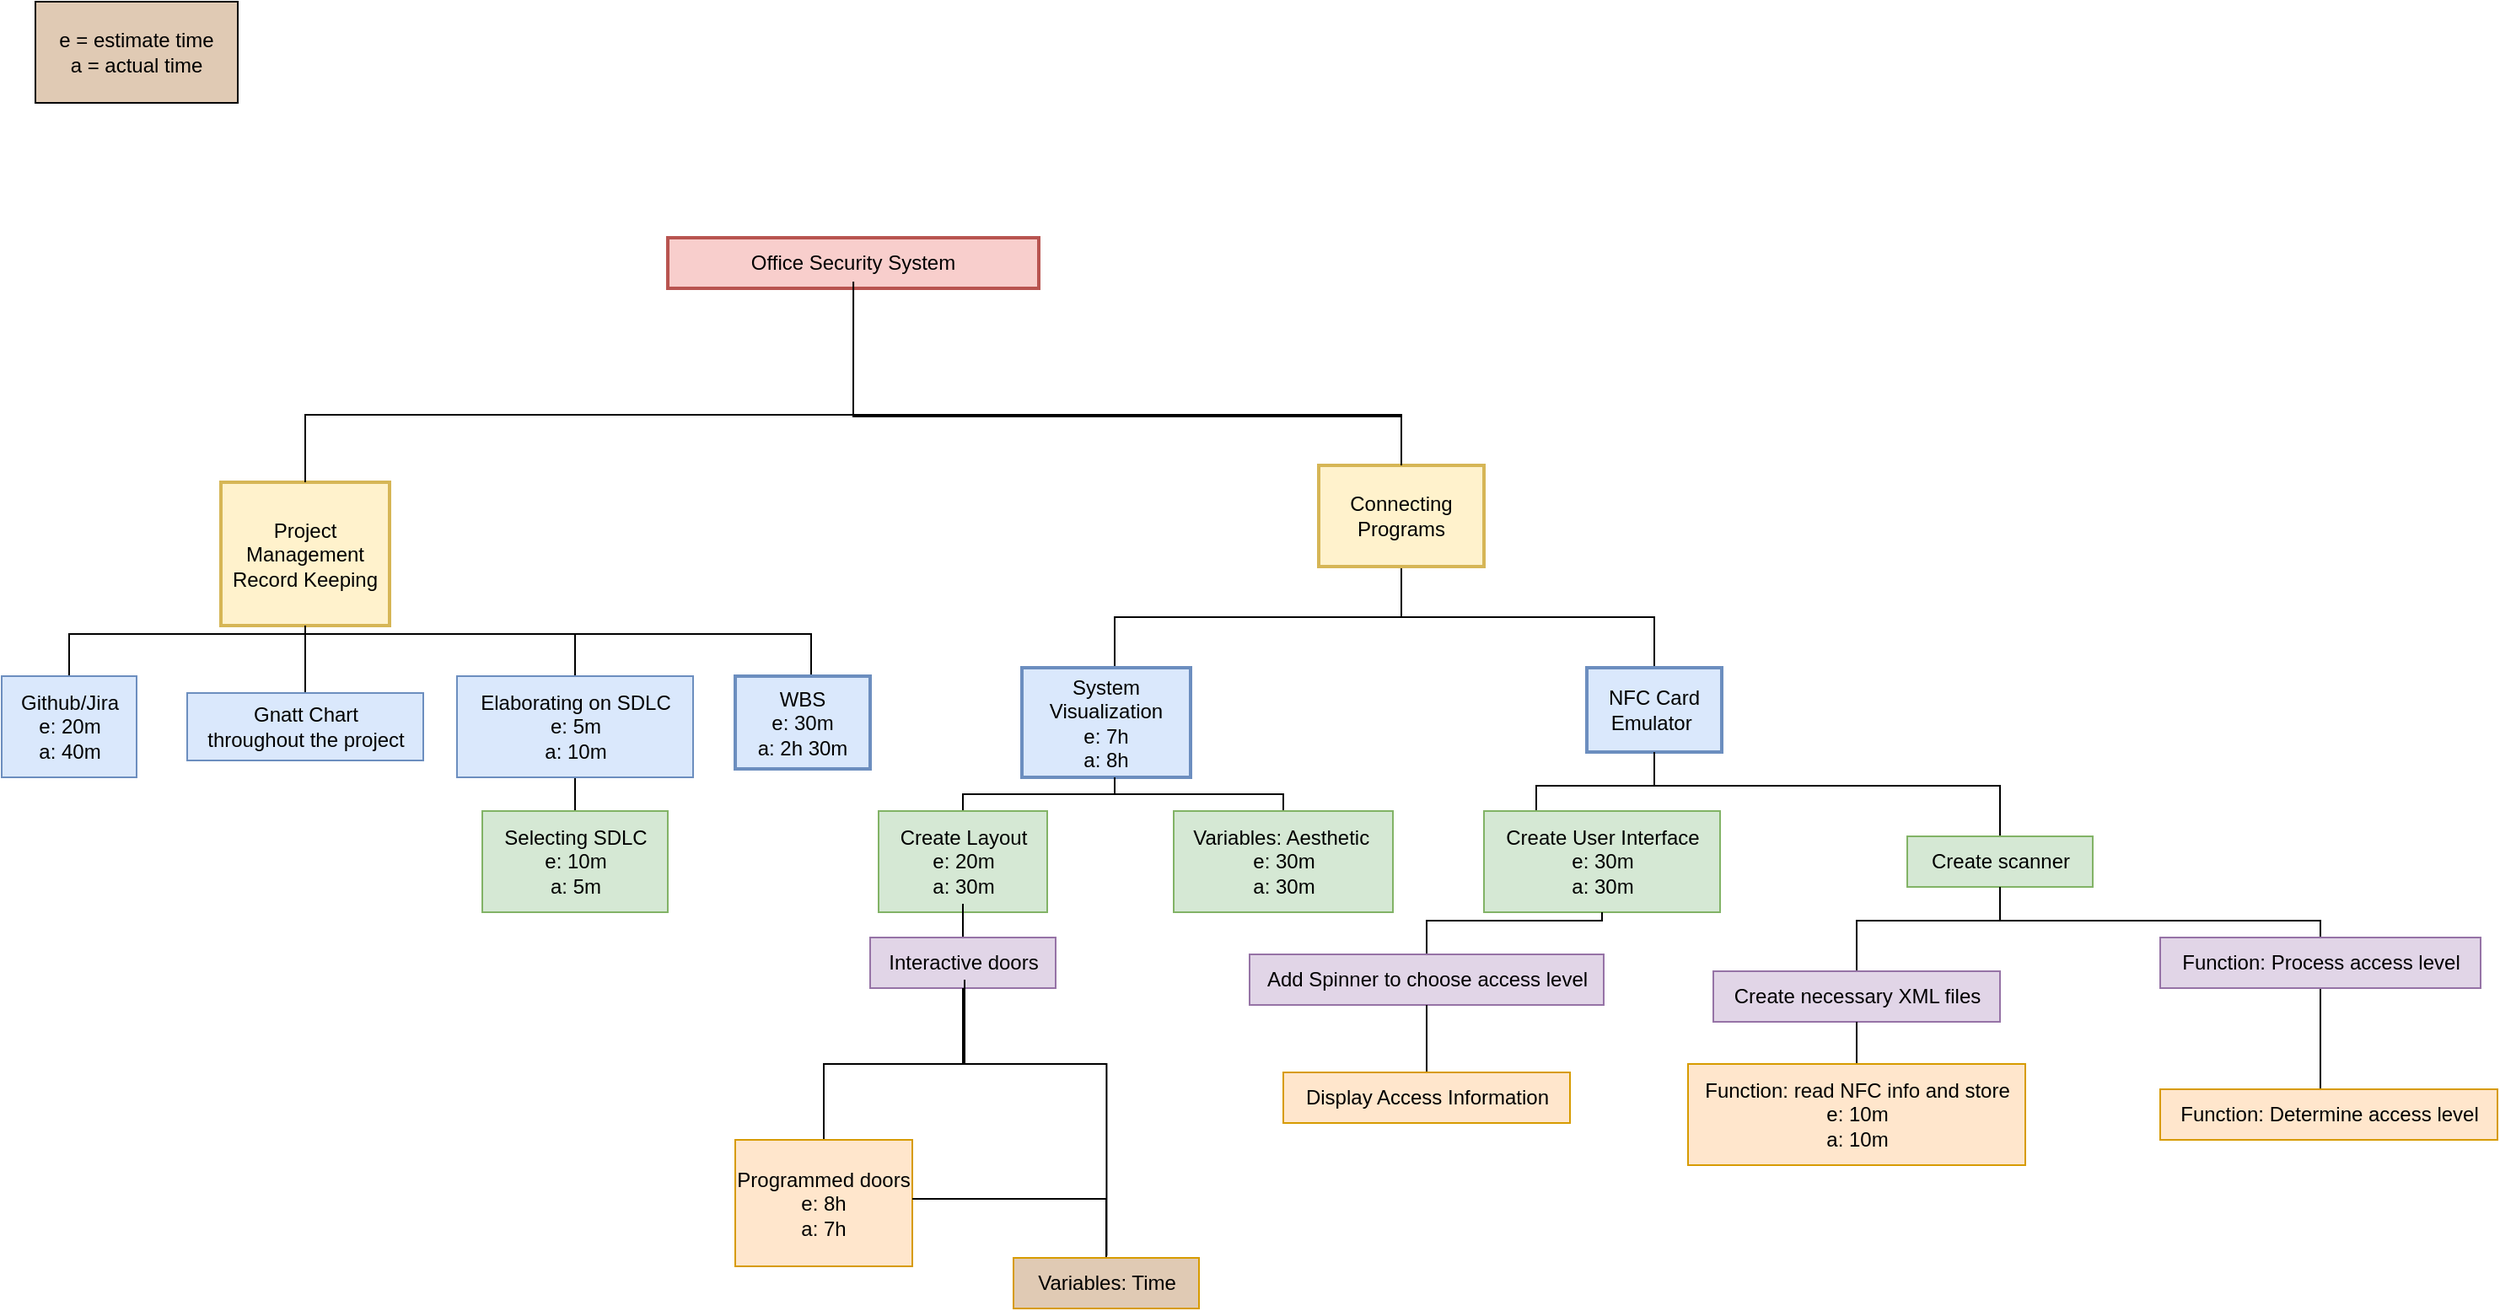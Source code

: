<mxfile version="20.4.1" type="device"><diagram id="EE8iB7MX44LSs6XcPGxk" name="Page-1"><mxGraphModel dx="1062" dy="1644" grid="1" gridSize="10" guides="1" tooltips="1" connect="1" arrows="1" fold="1" page="1" pageScale="1" pageWidth="1700" pageHeight="1100" math="0" shadow="0"><root><mxCell id="0"/><mxCell id="1" parent="0"/><mxCell id="ZWjXJzR2okZZIUNWNGTY-2" value="Office Security System" style="text;html=1;strokeColor=#b85450;fillColor=#f8cecc;align=center;verticalAlign=middle;whiteSpace=wrap;rounded=0;strokeWidth=2;" vertex="1" parent="1"><mxGeometry x="415" y="-900" width="220" height="30" as="geometry"/></mxCell><mxCell id="ZWjXJzR2okZZIUNWNGTY-9" value="Project Management Record Keeping" style="text;html=1;strokeColor=#d6b656;fillColor=#fff2cc;align=center;verticalAlign=middle;whiteSpace=wrap;rounded=0;strokeWidth=2;" vertex="1" parent="1"><mxGeometry x="150" y="-755" width="100" height="85" as="geometry"/></mxCell><mxCell id="ZWjXJzR2okZZIUNWNGTY-60" value="" style="edgeStyle=orthogonalEdgeStyle;rounded=0;orthogonalLoop=1;jettySize=auto;html=1;endArrow=none;endFill=0;exitX=0.5;exitY=0;exitDx=0;exitDy=0;" edge="1" parent="1" source="ZWjXJzR2okZZIUNWNGTY-12" target="ZWjXJzR2okZZIUNWNGTY-55"><mxGeometry relative="1" as="geometry"><Array as="points"><mxPoint x="680" y="-635"/><mxPoint x="680" y="-675"/><mxPoint x="850" y="-675"/></Array></mxGeometry></mxCell><mxCell id="ZWjXJzR2okZZIUNWNGTY-12" value="System&lt;br&gt;Visualization&lt;br&gt;e: 7h&lt;br&gt;a: 8h" style="text;html=1;strokeColor=#6c8ebf;fillColor=#dae8fc;align=center;verticalAlign=middle;whiteSpace=wrap;rounded=0;strokeWidth=2;" vertex="1" parent="1"><mxGeometry x="625" y="-645" width="100" height="65" as="geometry"/></mxCell><mxCell id="ZWjXJzR2okZZIUNWNGTY-35" value="" style="edgeStyle=orthogonalEdgeStyle;rounded=0;orthogonalLoop=1;jettySize=auto;html=1;endArrow=none;endFill=0;entryX=0.5;entryY=1;entryDx=0;entryDy=0;exitX=0.5;exitY=0;exitDx=0;exitDy=0;" edge="1" parent="1" source="ZWjXJzR2okZZIUNWNGTY-22" target="ZWjXJzR2okZZIUNWNGTY-55"><mxGeometry relative="1" as="geometry"><Array as="points"><mxPoint x="1000" y="-675"/><mxPoint x="850" y="-675"/></Array></mxGeometry></mxCell><mxCell id="ZWjXJzR2okZZIUNWNGTY-22" value="NFC Card Emulator&amp;nbsp;" style="text;html=1;strokeColor=#6c8ebf;fillColor=#dae8fc;align=center;verticalAlign=middle;whiteSpace=wrap;rounded=0;strokeWidth=2;" vertex="1" parent="1"><mxGeometry x="960" y="-645" width="80" height="50" as="geometry"/></mxCell><mxCell id="ZWjXJzR2okZZIUNWNGTY-65" value="" style="edgeStyle=orthogonalEdgeStyle;rounded=0;orthogonalLoop=1;jettySize=auto;html=1;endArrow=none;endFill=0;" edge="1" parent="1" source="ZWjXJzR2okZZIUNWNGTY-43" target="ZWjXJzR2okZZIUNWNGTY-9"><mxGeometry relative="1" as="geometry"/></mxCell><mxCell id="ZWjXJzR2okZZIUNWNGTY-43" value="Gnatt Chart&lt;br&gt;throughout the project" style="text;html=1;align=center;verticalAlign=middle;resizable=0;points=[];autosize=1;strokeColor=#6c8ebf;fillColor=#dae8fc;" vertex="1" parent="1"><mxGeometry x="130" y="-630" width="140" height="40" as="geometry"/></mxCell><mxCell id="ZWjXJzR2okZZIUNWNGTY-76" value="" style="edgeStyle=orthogonalEdgeStyle;rounded=0;orthogonalLoop=1;jettySize=auto;html=1;endArrow=none;endFill=0;" edge="1" parent="1" source="ZWjXJzR2okZZIUNWNGTY-44" target="ZWjXJzR2okZZIUNWNGTY-45"><mxGeometry relative="1" as="geometry"/></mxCell><mxCell id="ZWjXJzR2okZZIUNWNGTY-44" value="Selecting SDLC&lt;br&gt;e: 10m&lt;br&gt;a: 5m" style="text;html=1;align=center;verticalAlign=middle;resizable=0;points=[];autosize=1;strokeColor=#82b366;fillColor=#d5e8d4;" vertex="1" parent="1"><mxGeometry x="305" y="-560" width="110" height="60" as="geometry"/></mxCell><mxCell id="ZWjXJzR2okZZIUNWNGTY-73" value="" style="edgeStyle=orthogonalEdgeStyle;rounded=0;orthogonalLoop=1;jettySize=auto;html=1;endArrow=none;endFill=0;" edge="1" parent="1" source="ZWjXJzR2okZZIUNWNGTY-49" target="ZWjXJzR2okZZIUNWNGTY-9"><mxGeometry relative="1" as="geometry"><Array as="points"><mxPoint x="60" y="-665"/><mxPoint x="200" y="-665"/></Array></mxGeometry></mxCell><mxCell id="ZWjXJzR2okZZIUNWNGTY-49" value="Github/Jira&lt;br&gt;e: 20m&lt;br&gt;a: 40m" style="text;html=1;align=center;verticalAlign=middle;resizable=0;points=[];autosize=1;strokeColor=#6c8ebf;fillColor=#dae8fc;" vertex="1" parent="1"><mxGeometry x="20" y="-640" width="80" height="60" as="geometry"/></mxCell><mxCell id="ZWjXJzR2okZZIUNWNGTY-90" value="" style="edgeStyle=orthogonalEdgeStyle;rounded=0;orthogonalLoop=1;jettySize=auto;html=1;endArrow=none;endFill=0;" edge="1" parent="1" source="ZWjXJzR2okZZIUNWNGTY-50" target="ZWjXJzR2okZZIUNWNGTY-12"><mxGeometry relative="1" as="geometry"><Array as="points"><mxPoint x="590" y="-570"/><mxPoint x="680" y="-570"/></Array></mxGeometry></mxCell><mxCell id="ZWjXJzR2okZZIUNWNGTY-50" value="Create Layout&lt;br&gt;e: 20m&lt;br&gt;a: 30m" style="text;html=1;align=center;verticalAlign=middle;resizable=0;points=[];autosize=1;strokeColor=#82b366;fillColor=#d5e8d4;" vertex="1" parent="1"><mxGeometry x="540" y="-560" width="100" height="60" as="geometry"/></mxCell><mxCell id="ZWjXJzR2okZZIUNWNGTY-91" value="" style="edgeStyle=orthogonalEdgeStyle;rounded=0;orthogonalLoop=1;jettySize=auto;html=1;endArrow=none;endFill=0;" edge="1" parent="1" source="ZWjXJzR2okZZIUNWNGTY-51" target="ZWjXJzR2okZZIUNWNGTY-50"><mxGeometry relative="1" as="geometry"/></mxCell><mxCell id="ZWjXJzR2okZZIUNWNGTY-51" value="Interactive doors&lt;br&gt;" style="text;html=1;align=center;verticalAlign=middle;resizable=0;points=[];autosize=1;strokeColor=#9673a6;fillColor=#e1d5e7;" vertex="1" parent="1"><mxGeometry x="535" y="-485" width="110" height="30" as="geometry"/></mxCell><mxCell id="ZWjXJzR2okZZIUNWNGTY-70" value="" style="edgeStyle=orthogonalEdgeStyle;rounded=0;orthogonalLoop=1;jettySize=auto;html=1;endArrow=none;endFill=0;exitX=0.213;exitY=0.008;exitDx=0;exitDy=0;exitPerimeter=0;" edge="1" parent="1" source="ZWjXJzR2okZZIUNWNGTY-52" target="ZWjXJzR2okZZIUNWNGTY-22"><mxGeometry relative="1" as="geometry"><Array as="points"><mxPoint x="930" y="-545"/><mxPoint x="930" y="-575"/><mxPoint x="1000" y="-575"/></Array></mxGeometry></mxCell><mxCell id="ZWjXJzR2okZZIUNWNGTY-52" value="Create User Interface&lt;br&gt;e: 30m&lt;br&gt;a: 30m" style="text;html=1;align=center;verticalAlign=middle;resizable=0;points=[];autosize=1;strokeColor=#82b366;fillColor=#d5e8d4;" vertex="1" parent="1"><mxGeometry x="899" y="-560" width="140" height="60" as="geometry"/></mxCell><mxCell id="ZWjXJzR2okZZIUNWNGTY-71" value="" style="edgeStyle=orthogonalEdgeStyle;rounded=0;orthogonalLoop=1;jettySize=auto;html=1;endArrow=none;endFill=0;" edge="1" parent="1" source="ZWjXJzR2okZZIUNWNGTY-53" target="ZWjXJzR2okZZIUNWNGTY-22"><mxGeometry relative="1" as="geometry"><Array as="points"><mxPoint x="1205" y="-575"/><mxPoint x="1000" y="-575"/></Array></mxGeometry></mxCell><mxCell id="ZWjXJzR2okZZIUNWNGTY-53" value="Create scanner" style="text;html=1;align=center;verticalAlign=middle;resizable=0;points=[];autosize=1;strokeColor=#82b366;fillColor=#d5e8d4;" vertex="1" parent="1"><mxGeometry x="1150" y="-545" width="110" height="30" as="geometry"/></mxCell><mxCell id="ZWjXJzR2okZZIUNWNGTY-56" value="" style="edgeStyle=orthogonalEdgeStyle;rounded=0;orthogonalLoop=1;jettySize=auto;html=1;endArrow=none;endFill=0;" edge="1" parent="1"><mxGeometry relative="1" as="geometry"><mxPoint x="850.0" y="-769" as="sourcePoint"/><mxPoint x="525.048" y="-874" as="targetPoint"/><Array as="points"><mxPoint x="850" y="-794"/><mxPoint x="525" y="-794"/></Array></mxGeometry></mxCell><mxCell id="ZWjXJzR2okZZIUNWNGTY-55" value="Connecting Programs" style="text;html=1;strokeColor=#d6b656;fillColor=#fff2cc;align=center;verticalAlign=middle;whiteSpace=wrap;rounded=0;strokeWidth=2;" vertex="1" parent="1"><mxGeometry x="801" y="-765" width="98" height="60" as="geometry"/></mxCell><mxCell id="ZWjXJzR2okZZIUNWNGTY-57" value="" style="edgeStyle=orthogonalEdgeStyle;rounded=0;orthogonalLoop=1;jettySize=auto;html=1;endArrow=none;endFill=0;" edge="1" parent="1" source="ZWjXJzR2okZZIUNWNGTY-9" target="ZWjXJzR2okZZIUNWNGTY-55"><mxGeometry relative="1" as="geometry"><mxPoint x="200" y="-715" as="sourcePoint"/><mxPoint x="850" y="-815" as="targetPoint"/><Array as="points"><mxPoint x="200" y="-795"/><mxPoint x="850" y="-795"/></Array></mxGeometry></mxCell><mxCell id="ZWjXJzR2okZZIUNWNGTY-78" value="" style="edgeStyle=orthogonalEdgeStyle;rounded=0;orthogonalLoop=1;jettySize=auto;html=1;endArrow=none;endFill=0;" edge="1" parent="1" source="ZWjXJzR2okZZIUNWNGTY-45" target="ZWjXJzR2okZZIUNWNGTY-9"><mxGeometry relative="1" as="geometry"><Array as="points"><mxPoint x="360" y="-665"/><mxPoint x="200" y="-665"/></Array></mxGeometry></mxCell><mxCell id="ZWjXJzR2okZZIUNWNGTY-45" value="Elaborating on SDLC&lt;br&gt;e: 5m&lt;br&gt;a: 10m" style="text;html=1;align=center;verticalAlign=middle;resizable=0;points=[];autosize=1;strokeColor=#6c8ebf;fillColor=#dae8fc;" vertex="1" parent="1"><mxGeometry x="290" y="-640" width="140" height="60" as="geometry"/></mxCell><mxCell id="ZWjXJzR2okZZIUNWNGTY-79" value="" style="edgeStyle=orthogonalEdgeStyle;rounded=0;orthogonalLoop=1;jettySize=auto;html=1;endArrow=none;endFill=0;startArrow=none;entryX=0.5;entryY=1;entryDx=0;entryDy=0;" edge="1" parent="1" source="ZWjXJzR2okZZIUNWNGTY-42" target="ZWjXJzR2okZZIUNWNGTY-9"><mxGeometry relative="1" as="geometry"><mxPoint x="500" y="-565" as="sourcePoint"/><mxPoint x="200" y="-759.0" as="targetPoint"/><Array as="points"><mxPoint x="500" y="-665"/><mxPoint x="200" y="-665"/></Array></mxGeometry></mxCell><mxCell id="ZWjXJzR2okZZIUNWNGTY-42" value="WBS&lt;br&gt;e: 30m&lt;br&gt;a: 2h 30m" style="text;html=1;strokeColor=#6c8ebf;fillColor=#dae8fc;align=center;verticalAlign=middle;whiteSpace=wrap;rounded=0;strokeWidth=2;" vertex="1" parent="1"><mxGeometry x="455" y="-640" width="80" height="55" as="geometry"/></mxCell><mxCell id="ZWjXJzR2okZZIUNWNGTY-85" value="" style="edgeStyle=orthogonalEdgeStyle;rounded=0;orthogonalLoop=1;jettySize=auto;html=1;endArrow=none;endFill=0;" edge="1" parent="1" source="ZWjXJzR2okZZIUNWNGTY-83" target="ZWjXJzR2okZZIUNWNGTY-51"><mxGeometry relative="1" as="geometry"/></mxCell><mxCell id="ZWjXJzR2okZZIUNWNGTY-83" value="Programmed doors&lt;br&gt;e: 8h&lt;br&gt;a: 7h" style="text;html=1;strokeColor=#d79b00;fillColor=#ffe6cc;align=center;verticalAlign=middle;whiteSpace=wrap;rounded=0;strokeWidth=1;" vertex="1" parent="1"><mxGeometry x="455" y="-365" width="105" height="75" as="geometry"/></mxCell><mxCell id="ZWjXJzR2okZZIUNWNGTY-89" value="" style="edgeStyle=orthogonalEdgeStyle;rounded=0;orthogonalLoop=1;jettySize=auto;html=1;endArrow=none;endFill=0;" edge="1" parent="1" source="ZWjXJzR2okZZIUNWNGTY-86" target="ZWjXJzR2okZZIUNWNGTY-12"><mxGeometry relative="1" as="geometry"><Array as="points"><mxPoint x="780" y="-570"/><mxPoint x="680" y="-570"/></Array></mxGeometry></mxCell><mxCell id="ZWjXJzR2okZZIUNWNGTY-86" value="Variables: Aesthetic&amp;nbsp;&lt;br&gt;e: 30m&lt;br&gt;a: 30m" style="text;html=1;align=center;verticalAlign=middle;resizable=0;points=[];autosize=1;strokeColor=#82b366;fillColor=#d5e8d4;" vertex="1" parent="1"><mxGeometry x="715" y="-560" width="130" height="60" as="geometry"/></mxCell><mxCell id="ZWjXJzR2okZZIUNWNGTY-88" value="" style="edgeStyle=orthogonalEdgeStyle;rounded=0;orthogonalLoop=1;jettySize=auto;html=1;endArrow=none;endFill=0;exitX=0.502;exitY=-0.041;exitDx=0;exitDy=0;exitPerimeter=0;" edge="1" parent="1" source="ZWjXJzR2okZZIUNWNGTY-87"><mxGeometry relative="1" as="geometry"><mxPoint x="676.04" y="-350" as="sourcePoint"/><mxPoint x="591" y="-460" as="targetPoint"/><Array as="points"><mxPoint x="675" y="-410"/><mxPoint x="591" y="-410"/></Array></mxGeometry></mxCell><mxCell id="ZWjXJzR2okZZIUNWNGTY-106" value="" style="edgeStyle=orthogonalEdgeStyle;rounded=0;orthogonalLoop=1;jettySize=auto;html=1;endArrow=none;endFill=0;" edge="1" parent="1" source="ZWjXJzR2okZZIUNWNGTY-87" target="ZWjXJzR2okZZIUNWNGTY-83"><mxGeometry relative="1" as="geometry"><Array as="points"><mxPoint x="675" y="-330"/></Array></mxGeometry></mxCell><mxCell id="ZWjXJzR2okZZIUNWNGTY-87" value="Variables: Time" style="text;html=1;align=center;verticalAlign=middle;resizable=0;points=[];autosize=1;strokeColor=#d79b00;fillColor=#E0CAB4;" vertex="1" parent="1"><mxGeometry x="620" y="-295" width="110" height="30" as="geometry"/></mxCell><mxCell id="ZWjXJzR2okZZIUNWNGTY-100" value="" style="edgeStyle=orthogonalEdgeStyle;rounded=0;orthogonalLoop=1;jettySize=auto;html=1;endArrow=none;endFill=0;" edge="1" parent="1" source="ZWjXJzR2okZZIUNWNGTY-93" target="ZWjXJzR2okZZIUNWNGTY-53"><mxGeometry relative="1" as="geometry"><Array as="points"><mxPoint x="1120" y="-495"/><mxPoint x="1205" y="-495"/></Array></mxGeometry></mxCell><mxCell id="ZWjXJzR2okZZIUNWNGTY-93" value="Create necessary XML files" style="text;html=1;align=center;verticalAlign=middle;resizable=0;points=[];autosize=1;strokeColor=#9673a6;fillColor=#e1d5e7;" vertex="1" parent="1"><mxGeometry x="1035" y="-465" width="170" height="30" as="geometry"/></mxCell><mxCell id="ZWjXJzR2okZZIUNWNGTY-99" value="" style="edgeStyle=orthogonalEdgeStyle;rounded=0;orthogonalLoop=1;jettySize=auto;html=1;endArrow=none;endFill=0;" edge="1" parent="1" source="ZWjXJzR2okZZIUNWNGTY-94" target="ZWjXJzR2okZZIUNWNGTY-52"><mxGeometry relative="1" as="geometry"/></mxCell><mxCell id="ZWjXJzR2okZZIUNWNGTY-94" value="Add Spinner to choose access level" style="text;html=1;align=center;verticalAlign=middle;resizable=0;points=[];autosize=1;strokeColor=#9673a6;fillColor=#e1d5e7;" vertex="1" parent="1"><mxGeometry x="760" y="-475" width="210" height="30" as="geometry"/></mxCell><mxCell id="ZWjXJzR2okZZIUNWNGTY-101" value="" style="edgeStyle=orthogonalEdgeStyle;rounded=0;orthogonalLoop=1;jettySize=auto;html=1;endArrow=none;endFill=0;" edge="1" parent="1" source="ZWjXJzR2okZZIUNWNGTY-95" target="ZWjXJzR2okZZIUNWNGTY-93"><mxGeometry relative="1" as="geometry"/></mxCell><mxCell id="ZWjXJzR2okZZIUNWNGTY-95" value="Function: read NFC info and store&lt;br&gt;e: 10m&lt;br&gt;a: 10m" style="text;html=1;align=center;verticalAlign=middle;resizable=0;points=[];autosize=1;strokeColor=#d79b00;fillColor=#ffe6cc;" vertex="1" parent="1"><mxGeometry x="1020" y="-410" width="200" height="60" as="geometry"/></mxCell><mxCell id="ZWjXJzR2okZZIUNWNGTY-103" value="" style="edgeStyle=orthogonalEdgeStyle;rounded=0;orthogonalLoop=1;jettySize=auto;html=1;endArrow=none;endFill=0;" edge="1" parent="1" source="ZWjXJzR2okZZIUNWNGTY-96" target="ZWjXJzR2okZZIUNWNGTY-97"><mxGeometry relative="1" as="geometry"><Array as="points"><mxPoint x="1395" y="-415"/><mxPoint x="1395" y="-415"/></Array></mxGeometry></mxCell><mxCell id="ZWjXJzR2okZZIUNWNGTY-96" value="Function: Determine access level" style="text;html=1;align=center;verticalAlign=middle;resizable=0;points=[];autosize=1;strokeColor=#d79b00;fillColor=#ffe6cc;" vertex="1" parent="1"><mxGeometry x="1300" y="-395" width="200" height="30" as="geometry"/></mxCell><mxCell id="ZWjXJzR2okZZIUNWNGTY-102" value="" style="edgeStyle=orthogonalEdgeStyle;rounded=0;orthogonalLoop=1;jettySize=auto;html=1;endArrow=none;endFill=0;" edge="1" parent="1" source="ZWjXJzR2okZZIUNWNGTY-97" target="ZWjXJzR2okZZIUNWNGTY-53"><mxGeometry relative="1" as="geometry"><Array as="points"><mxPoint x="1395" y="-495"/><mxPoint x="1205" y="-495"/></Array></mxGeometry></mxCell><mxCell id="ZWjXJzR2okZZIUNWNGTY-97" value="Function: Process access level" style="text;html=1;align=center;verticalAlign=middle;resizable=0;points=[];autosize=1;strokeColor=#9673a6;fillColor=#e1d5e7;" vertex="1" parent="1"><mxGeometry x="1300" y="-485" width="190" height="30" as="geometry"/></mxCell><mxCell id="ZWjXJzR2okZZIUNWNGTY-105" value="" style="edgeStyle=orthogonalEdgeStyle;rounded=0;orthogonalLoop=1;jettySize=auto;html=1;endArrow=none;endFill=0;" edge="1" parent="1" source="ZWjXJzR2okZZIUNWNGTY-104" target="ZWjXJzR2okZZIUNWNGTY-94"><mxGeometry relative="1" as="geometry"/></mxCell><mxCell id="ZWjXJzR2okZZIUNWNGTY-104" value="Display Access Information" style="text;html=1;align=center;verticalAlign=middle;resizable=0;points=[];autosize=1;strokeColor=#d79b00;fillColor=#ffe6cc;" vertex="1" parent="1"><mxGeometry x="780" y="-405" width="170" height="30" as="geometry"/></mxCell><mxCell id="ZWjXJzR2okZZIUNWNGTY-113" value="e = estimate time&lt;br&gt;a = actual time" style="rounded=0;whiteSpace=wrap;html=1;strokeColor=default;strokeWidth=1;fillColor=#E0CAB4;gradientColor=none;" vertex="1" parent="1"><mxGeometry x="40" y="-1040" width="120" height="60" as="geometry"/></mxCell></root></mxGraphModel></diagram></mxfile>